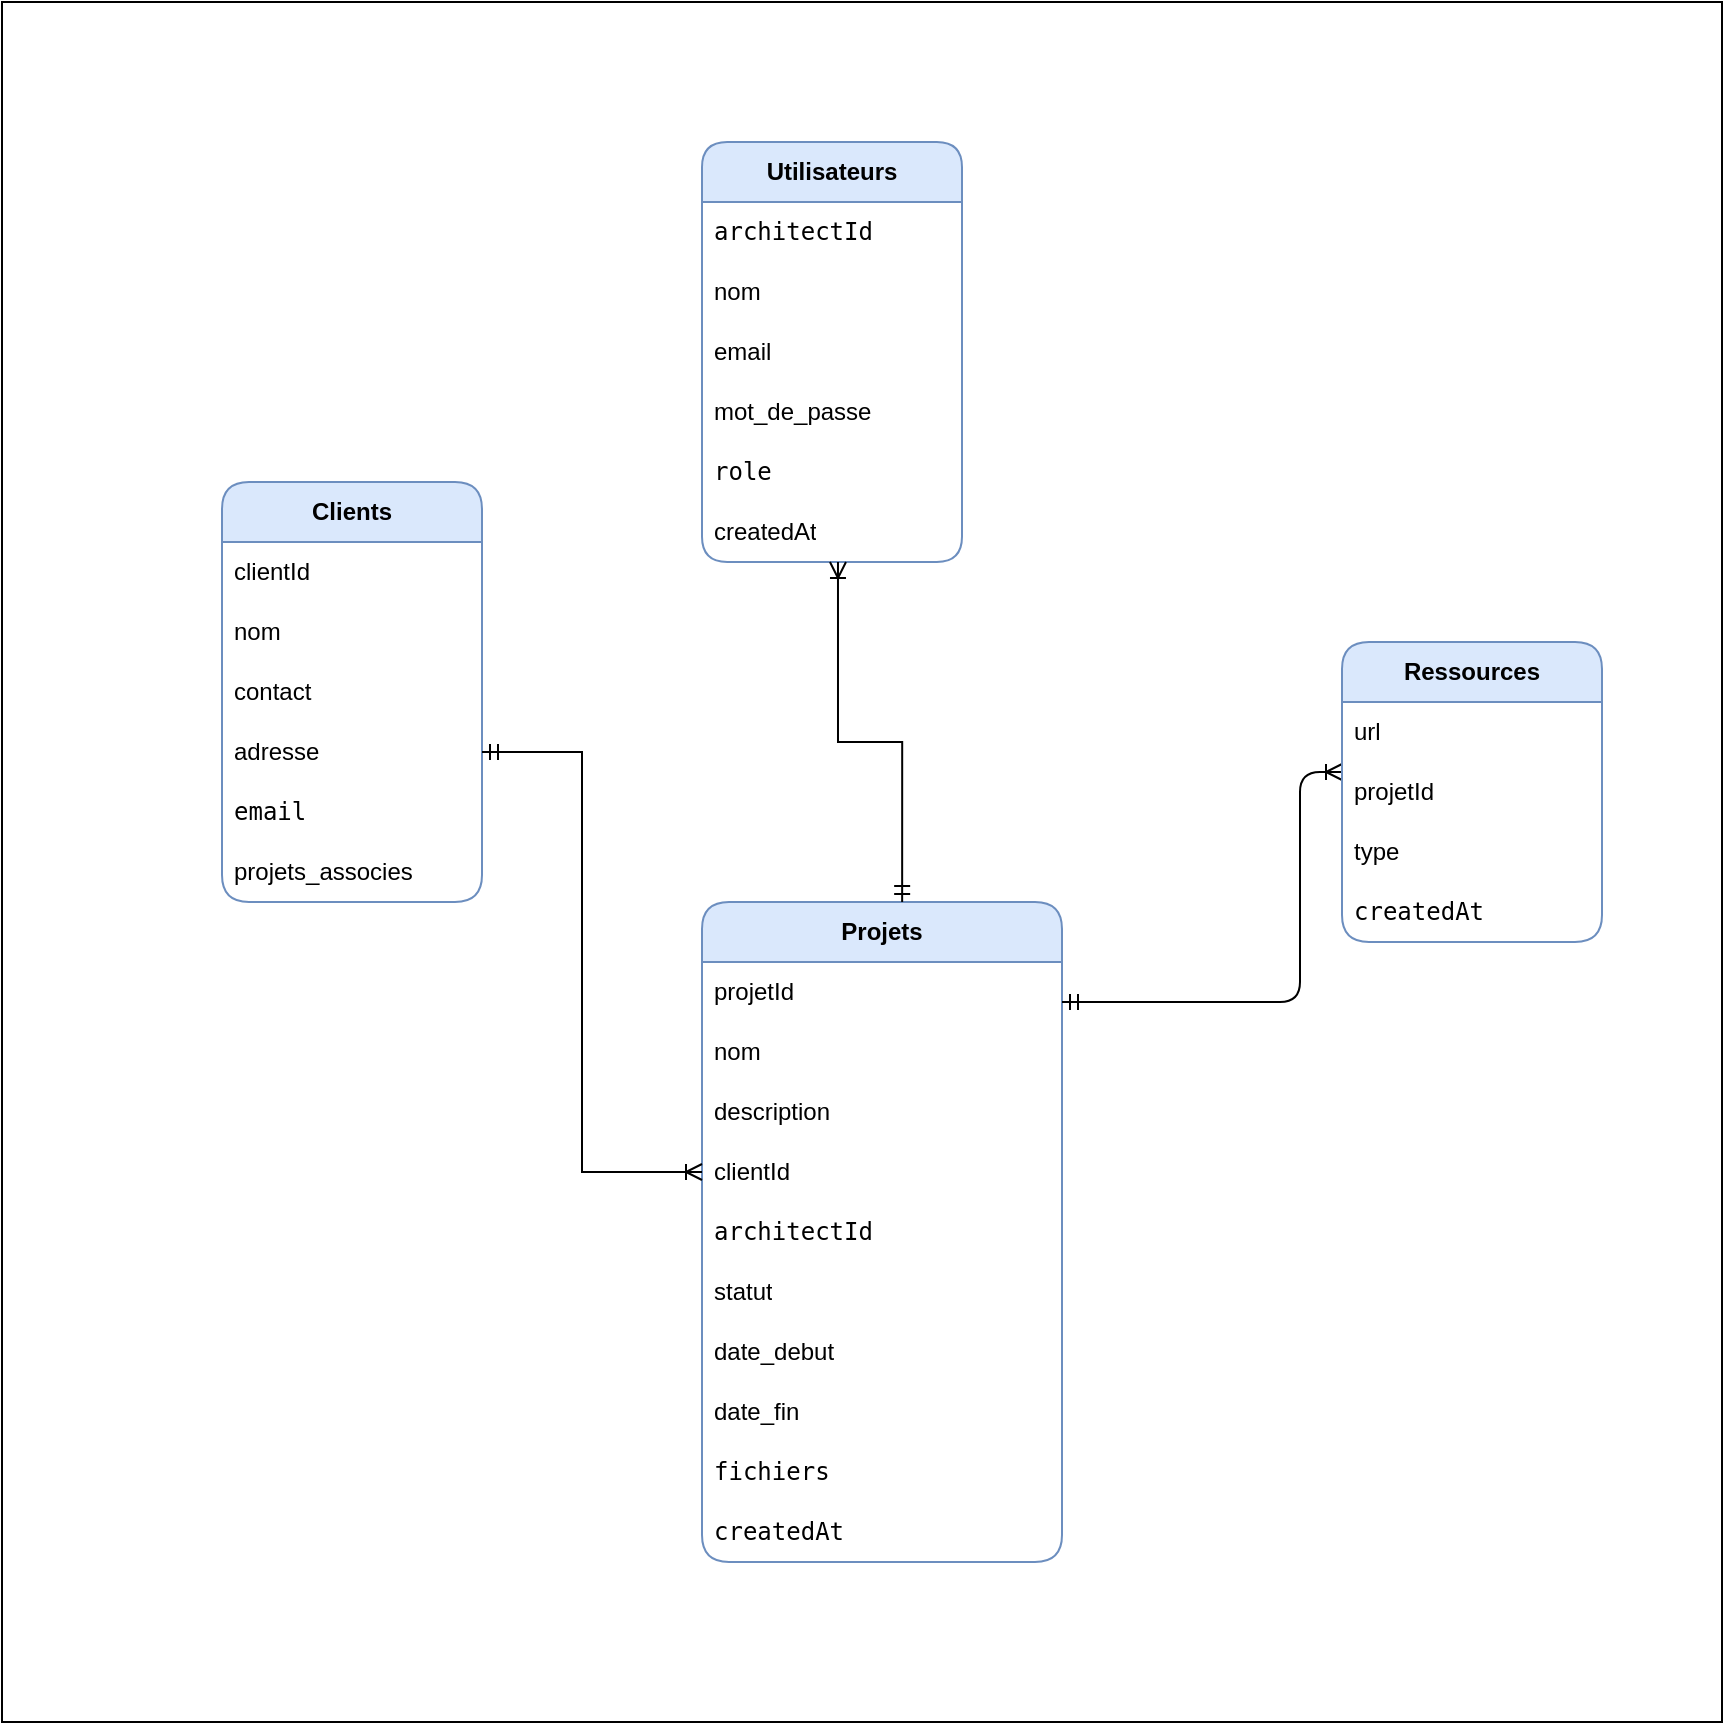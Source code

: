 <mxfile version="24.8.4">
  <diagram name="Page-1" id="gcERCdc71j_ptdc1VKXg">
    <mxGraphModel dx="2037" dy="1119" grid="1" gridSize="10" guides="1" tooltips="1" connect="1" arrows="1" fold="1" page="1" pageScale="1" pageWidth="827" pageHeight="1169" math="0" shadow="0">
      <root>
        <mxCell id="0" />
        <mxCell id="1" parent="0" />
        <mxCell id="Yw7mWfJsFS-c22KfxOxs-38" value="" style="rounded=0;whiteSpace=wrap;html=1;" vertex="1" parent="1">
          <mxGeometry x="30" y="20" width="860" height="860" as="geometry" />
        </mxCell>
        <mxCell id="Yw7mWfJsFS-c22KfxOxs-2" value="&lt;b&gt;Utilisateurs&lt;/b&gt;" style="swimlane;fontStyle=0;childLayout=stackLayout;horizontal=1;startSize=30;horizontalStack=0;resizeParent=1;resizeParentMax=0;resizeLast=0;collapsible=1;marginBottom=0;whiteSpace=wrap;html=1;swimlaneFillColor=default;rounded=1;fillColor=#dae8fc;strokeColor=#6c8ebf;swimlaneLine=1;arcSize=14;" vertex="1" parent="1">
          <mxGeometry x="380" y="90" width="130" height="210" as="geometry">
            <mxRectangle x="380" y="90" width="110" height="30" as="alternateBounds" />
          </mxGeometry>
        </mxCell>
        <mxCell id="Yw7mWfJsFS-c22KfxOxs-36" value="&lt;span style=&quot;font-family: monospace;&quot;&gt;architectId&lt;/span&gt;" style="text;strokeColor=none;fillColor=none;align=left;verticalAlign=middle;spacingLeft=4;spacingRight=4;overflow=hidden;points=[[0,0.5],[1,0.5]];portConstraint=eastwest;rotatable=0;whiteSpace=wrap;html=1;" vertex="1" parent="Yw7mWfJsFS-c22KfxOxs-2">
          <mxGeometry y="30" width="130" height="30" as="geometry" />
        </mxCell>
        <mxCell id="Yw7mWfJsFS-c22KfxOxs-3" value="nom" style="text;strokeColor=none;fillColor=none;align=left;verticalAlign=middle;spacingLeft=4;spacingRight=4;overflow=hidden;points=[[0,0.5],[1,0.5]];portConstraint=eastwest;rotatable=0;whiteSpace=wrap;html=1;" vertex="1" parent="Yw7mWfJsFS-c22KfxOxs-2">
          <mxGeometry y="60" width="130" height="30" as="geometry" />
        </mxCell>
        <mxCell id="Yw7mWfJsFS-c22KfxOxs-4" value="email" style="text;strokeColor=none;fillColor=none;align=left;verticalAlign=middle;spacingLeft=4;spacingRight=4;overflow=hidden;points=[[0,0.5],[1,0.5]];portConstraint=eastwest;rotatable=0;whiteSpace=wrap;html=1;" vertex="1" parent="Yw7mWfJsFS-c22KfxOxs-2">
          <mxGeometry y="90" width="130" height="30" as="geometry" />
        </mxCell>
        <mxCell id="Yw7mWfJsFS-c22KfxOxs-5" value="mot_de_passe" style="text;strokeColor=none;fillColor=none;align=left;verticalAlign=middle;spacingLeft=4;spacingRight=4;overflow=hidden;points=[[0,0.5],[1,0.5]];portConstraint=eastwest;rotatable=0;whiteSpace=wrap;html=1;" vertex="1" parent="Yw7mWfJsFS-c22KfxOxs-2">
          <mxGeometry y="120" width="130" height="30" as="geometry" />
        </mxCell>
        <mxCell id="Yw7mWfJsFS-c22KfxOxs-6" value="&lt;code&gt;role&lt;/code&gt;" style="text;strokeColor=none;fillColor=none;align=left;verticalAlign=middle;spacingLeft=4;spacingRight=4;overflow=hidden;points=[[0,0.5],[1,0.5]];portConstraint=eastwest;rotatable=0;whiteSpace=wrap;html=1;" vertex="1" parent="Yw7mWfJsFS-c22KfxOxs-2">
          <mxGeometry y="150" width="130" height="30" as="geometry" />
        </mxCell>
        <mxCell id="Yw7mWfJsFS-c22KfxOxs-7" value="createdAt" style="text;strokeColor=none;fillColor=none;align=left;verticalAlign=middle;spacingLeft=4;spacingRight=4;overflow=hidden;points=[[0,0.5],[1,0.5]];portConstraint=eastwest;rotatable=0;whiteSpace=wrap;html=1;" vertex="1" parent="Yw7mWfJsFS-c22KfxOxs-2">
          <mxGeometry y="180" width="130" height="30" as="geometry" />
        </mxCell>
        <mxCell id="Yw7mWfJsFS-c22KfxOxs-8" value="&lt;b&gt;Projets&lt;/b&gt;" style="swimlane;fontStyle=0;childLayout=stackLayout;horizontal=1;startSize=30;horizontalStack=0;resizeParent=1;resizeParentMax=0;resizeLast=0;collapsible=1;marginBottom=0;whiteSpace=wrap;html=1;rounded=1;fillColor=#dae8fc;strokeColor=#6c8ebf;swimlaneFillColor=default;" vertex="1" parent="1">
          <mxGeometry x="380" y="470" width="180" height="330" as="geometry" />
        </mxCell>
        <mxCell id="Yw7mWfJsFS-c22KfxOxs-31" value="projetId" style="text;strokeColor=none;fillColor=none;align=left;verticalAlign=middle;spacingLeft=4;spacingRight=4;overflow=hidden;points=[[0,0.5],[1,0.5]];portConstraint=eastwest;rotatable=0;whiteSpace=wrap;html=1;" vertex="1" parent="Yw7mWfJsFS-c22KfxOxs-8">
          <mxGeometry y="30" width="180" height="30" as="geometry" />
        </mxCell>
        <mxCell id="Yw7mWfJsFS-c22KfxOxs-9" value="nom" style="text;strokeColor=none;fillColor=none;align=left;verticalAlign=middle;spacingLeft=4;spacingRight=4;overflow=hidden;points=[[0,0.5],[1,0.5]];portConstraint=eastwest;rotatable=0;whiteSpace=wrap;html=1;" vertex="1" parent="Yw7mWfJsFS-c22KfxOxs-8">
          <mxGeometry y="60" width="180" height="30" as="geometry" />
        </mxCell>
        <mxCell id="Yw7mWfJsFS-c22KfxOxs-10" value="description" style="text;strokeColor=none;fillColor=none;align=left;verticalAlign=middle;spacingLeft=4;spacingRight=4;overflow=hidden;points=[[0,0.5],[1,0.5]];portConstraint=eastwest;rotatable=0;whiteSpace=wrap;html=1;" vertex="1" parent="Yw7mWfJsFS-c22KfxOxs-8">
          <mxGeometry y="90" width="180" height="30" as="geometry" />
        </mxCell>
        <mxCell id="Yw7mWfJsFS-c22KfxOxs-11" value="clientId" style="text;strokeColor=none;fillColor=none;align=left;verticalAlign=middle;spacingLeft=4;spacingRight=4;overflow=hidden;points=[[0,0.5],[1,0.5]];portConstraint=eastwest;rotatable=0;whiteSpace=wrap;html=1;" vertex="1" parent="Yw7mWfJsFS-c22KfxOxs-8">
          <mxGeometry y="120" width="180" height="30" as="geometry" />
        </mxCell>
        <mxCell id="Yw7mWfJsFS-c22KfxOxs-12" value="&lt;code&gt;architectId&lt;/code&gt;" style="text;strokeColor=none;fillColor=none;align=left;verticalAlign=middle;spacingLeft=4;spacingRight=4;overflow=hidden;points=[[0,0.5],[1,0.5]];portConstraint=eastwest;rotatable=0;whiteSpace=wrap;html=1;" vertex="1" parent="Yw7mWfJsFS-c22KfxOxs-8">
          <mxGeometry y="150" width="180" height="30" as="geometry" />
        </mxCell>
        <mxCell id="Yw7mWfJsFS-c22KfxOxs-13" value="statut" style="text;strokeColor=none;fillColor=none;align=left;verticalAlign=middle;spacingLeft=4;spacingRight=4;overflow=hidden;points=[[0,0.5],[1,0.5]];portConstraint=eastwest;rotatable=0;whiteSpace=wrap;html=1;" vertex="1" parent="Yw7mWfJsFS-c22KfxOxs-8">
          <mxGeometry y="180" width="180" height="30" as="geometry" />
        </mxCell>
        <mxCell id="Yw7mWfJsFS-c22KfxOxs-14" value="date_debut" style="text;strokeColor=none;fillColor=none;align=left;verticalAlign=middle;spacingLeft=4;spacingRight=4;overflow=hidden;points=[[0,0.5],[1,0.5]];portConstraint=eastwest;rotatable=0;whiteSpace=wrap;html=1;" vertex="1" parent="Yw7mWfJsFS-c22KfxOxs-8">
          <mxGeometry y="210" width="180" height="30" as="geometry" />
        </mxCell>
        <mxCell id="Yw7mWfJsFS-c22KfxOxs-15" value="date_fin" style="text;strokeColor=none;fillColor=none;align=left;verticalAlign=middle;spacingLeft=4;spacingRight=4;overflow=hidden;points=[[0,0.5],[1,0.5]];portConstraint=eastwest;rotatable=0;whiteSpace=wrap;html=1;" vertex="1" parent="Yw7mWfJsFS-c22KfxOxs-8">
          <mxGeometry y="240" width="180" height="30" as="geometry" />
        </mxCell>
        <mxCell id="Yw7mWfJsFS-c22KfxOxs-16" value="&lt;code&gt;fichiers&lt;/code&gt;" style="text;strokeColor=none;fillColor=none;align=left;verticalAlign=middle;spacingLeft=4;spacingRight=4;overflow=hidden;points=[[0,0.5],[1,0.5]];portConstraint=eastwest;rotatable=0;whiteSpace=wrap;html=1;" vertex="1" parent="Yw7mWfJsFS-c22KfxOxs-8">
          <mxGeometry y="270" width="180" height="30" as="geometry" />
        </mxCell>
        <mxCell id="Yw7mWfJsFS-c22KfxOxs-17" value="&lt;code&gt;createdAt&lt;/code&gt;" style="text;strokeColor=none;fillColor=none;align=left;verticalAlign=middle;spacingLeft=4;spacingRight=4;overflow=hidden;points=[[0,0.5],[1,0.5]];portConstraint=eastwest;rotatable=0;whiteSpace=wrap;html=1;" vertex="1" parent="Yw7mWfJsFS-c22KfxOxs-8">
          <mxGeometry y="300" width="180" height="30" as="geometry" />
        </mxCell>
        <mxCell id="Yw7mWfJsFS-c22KfxOxs-18" value="&lt;b&gt;Clients&lt;/b&gt;" style="swimlane;fontStyle=0;childLayout=stackLayout;horizontal=1;startSize=30;horizontalStack=0;resizeParent=1;resizeParentMax=0;resizeLast=0;collapsible=1;marginBottom=0;whiteSpace=wrap;html=1;rounded=1;swimlaneLine=1;fillColor=#dae8fc;strokeColor=#6c8ebf;swimlaneFillColor=default;" vertex="1" parent="1">
          <mxGeometry x="140" y="260" width="130" height="210" as="geometry" />
        </mxCell>
        <mxCell id="Yw7mWfJsFS-c22KfxOxs-32" value="clientId" style="text;strokeColor=none;fillColor=none;align=left;verticalAlign=middle;spacingLeft=4;spacingRight=4;overflow=hidden;points=[[0,0.5],[1,0.5]];portConstraint=eastwest;rotatable=0;whiteSpace=wrap;html=1;" vertex="1" parent="Yw7mWfJsFS-c22KfxOxs-18">
          <mxGeometry y="30" width="130" height="30" as="geometry" />
        </mxCell>
        <mxCell id="Yw7mWfJsFS-c22KfxOxs-19" value="nom" style="text;strokeColor=none;fillColor=none;align=left;verticalAlign=middle;spacingLeft=4;spacingRight=4;overflow=hidden;points=[[0,0.5],[1,0.5]];portConstraint=eastwest;rotatable=0;whiteSpace=wrap;html=1;" vertex="1" parent="Yw7mWfJsFS-c22KfxOxs-18">
          <mxGeometry y="60" width="130" height="30" as="geometry" />
        </mxCell>
        <mxCell id="Yw7mWfJsFS-c22KfxOxs-20" value="contact" style="text;strokeColor=none;fillColor=none;align=left;verticalAlign=middle;spacingLeft=4;spacingRight=4;overflow=hidden;points=[[0,0.5],[1,0.5]];portConstraint=eastwest;rotatable=0;whiteSpace=wrap;html=1;" vertex="1" parent="Yw7mWfJsFS-c22KfxOxs-18">
          <mxGeometry y="90" width="130" height="30" as="geometry" />
        </mxCell>
        <mxCell id="Yw7mWfJsFS-c22KfxOxs-21" value="adresse" style="text;strokeColor=none;fillColor=none;align=left;verticalAlign=middle;spacingLeft=4;spacingRight=4;overflow=hidden;points=[[0,0.5],[1,0.5]];portConstraint=eastwest;rotatable=0;whiteSpace=wrap;html=1;" vertex="1" parent="Yw7mWfJsFS-c22KfxOxs-18">
          <mxGeometry y="120" width="130" height="30" as="geometry" />
        </mxCell>
        <mxCell id="Yw7mWfJsFS-c22KfxOxs-22" value="&lt;code&gt;email&lt;/code&gt;" style="text;strokeColor=none;fillColor=none;align=left;verticalAlign=middle;spacingLeft=4;spacingRight=4;overflow=hidden;points=[[0,0.5],[1,0.5]];portConstraint=eastwest;rotatable=0;whiteSpace=wrap;html=1;" vertex="1" parent="Yw7mWfJsFS-c22KfxOxs-18">
          <mxGeometry y="150" width="130" height="30" as="geometry" />
        </mxCell>
        <mxCell id="Yw7mWfJsFS-c22KfxOxs-23" value="projets_associes" style="text;strokeColor=none;fillColor=none;align=left;verticalAlign=middle;spacingLeft=4;spacingRight=4;overflow=hidden;points=[[0,0.5],[1,0.5]];portConstraint=eastwest;rotatable=0;whiteSpace=wrap;html=1;" vertex="1" parent="Yw7mWfJsFS-c22KfxOxs-18">
          <mxGeometry y="180" width="130" height="30" as="geometry" />
        </mxCell>
        <mxCell id="Yw7mWfJsFS-c22KfxOxs-30" style="rounded=1;orthogonalLoop=1;jettySize=auto;html=1;edgeStyle=orthogonalEdgeStyle;endArrow=ERmandOne;endFill=0;jumpStyle=arc;curved=0;strokeColor=default;startArrow=ERoneToMany;startFill=0;" edge="1" parent="1" source="Yw7mWfJsFS-c22KfxOxs-24" target="Yw7mWfJsFS-c22KfxOxs-31">
          <mxGeometry relative="1" as="geometry">
            <Array as="points">
              <mxPoint x="679" y="405" />
              <mxPoint x="679" y="520" />
            </Array>
          </mxGeometry>
        </mxCell>
        <mxCell id="Yw7mWfJsFS-c22KfxOxs-24" value="&lt;strong&gt;Ressources&lt;/strong&gt;" style="swimlane;fontStyle=0;childLayout=stackLayout;horizontal=1;startSize=30;horizontalStack=0;resizeParent=1;resizeParentMax=0;resizeLast=0;collapsible=1;marginBottom=0;whiteSpace=wrap;html=1;rounded=1;fillColor=#dae8fc;strokeColor=#6c8ebf;swimlaneFillColor=default;" vertex="1" parent="1">
          <mxGeometry x="700" y="340" width="130" height="150" as="geometry" />
        </mxCell>
        <mxCell id="Yw7mWfJsFS-c22KfxOxs-25" value="url" style="text;strokeColor=none;fillColor=none;align=left;verticalAlign=middle;spacingLeft=4;spacingRight=4;overflow=hidden;points=[[0,0.5],[1,0.5]];portConstraint=eastwest;rotatable=0;whiteSpace=wrap;html=1;" vertex="1" parent="Yw7mWfJsFS-c22KfxOxs-24">
          <mxGeometry y="30" width="130" height="30" as="geometry" />
        </mxCell>
        <mxCell id="Yw7mWfJsFS-c22KfxOxs-26" value="projetId" style="text;strokeColor=none;fillColor=none;align=left;verticalAlign=middle;spacingLeft=4;spacingRight=4;overflow=hidden;points=[[0,0.5],[1,0.5]];portConstraint=eastwest;rotatable=0;whiteSpace=wrap;html=1;" vertex="1" parent="Yw7mWfJsFS-c22KfxOxs-24">
          <mxGeometry y="60" width="130" height="30" as="geometry" />
        </mxCell>
        <mxCell id="Yw7mWfJsFS-c22KfxOxs-27" value="type" style="text;strokeColor=none;fillColor=none;align=left;verticalAlign=middle;spacingLeft=4;spacingRight=4;overflow=hidden;points=[[0,0.5],[1,0.5]];portConstraint=eastwest;rotatable=0;whiteSpace=wrap;html=1;" vertex="1" parent="Yw7mWfJsFS-c22KfxOxs-24">
          <mxGeometry y="90" width="130" height="30" as="geometry" />
        </mxCell>
        <mxCell id="Yw7mWfJsFS-c22KfxOxs-28" value="&lt;code&gt;createdAt&lt;/code&gt;" style="text;strokeColor=none;fillColor=none;align=left;verticalAlign=middle;spacingLeft=4;spacingRight=4;overflow=hidden;points=[[0,0.5],[1,0.5]];portConstraint=eastwest;rotatable=0;whiteSpace=wrap;html=1;" vertex="1" parent="Yw7mWfJsFS-c22KfxOxs-24">
          <mxGeometry y="120" width="130" height="30" as="geometry" />
        </mxCell>
        <mxCell id="Yw7mWfJsFS-c22KfxOxs-35" style="edgeStyle=orthogonalEdgeStyle;rounded=0;orthogonalLoop=1;jettySize=auto;html=1;startArrow=ERmandOne;startFill=0;endArrow=ERoneToMany;endFill=0;entryX=0;entryY=0.5;entryDx=0;entryDy=0;" edge="1" parent="1" source="Yw7mWfJsFS-c22KfxOxs-21" target="Yw7mWfJsFS-c22KfxOxs-11">
          <mxGeometry relative="1" as="geometry">
            <mxPoint x="320" y="600" as="targetPoint" />
            <Array as="points">
              <mxPoint x="320" y="395" />
              <mxPoint x="320" y="605" />
            </Array>
          </mxGeometry>
        </mxCell>
        <mxCell id="Yw7mWfJsFS-c22KfxOxs-37" style="edgeStyle=orthogonalEdgeStyle;rounded=0;orthogonalLoop=1;jettySize=auto;html=1;entryX=0.556;entryY=0;entryDx=0;entryDy=0;entryPerimeter=0;exitX=0.523;exitY=1;exitDx=0;exitDy=0;exitPerimeter=0;endArrow=ERmandOne;endFill=0;startArrow=ERoneToMany;startFill=0;" edge="1" parent="1" source="Yw7mWfJsFS-c22KfxOxs-7" target="Yw7mWfJsFS-c22KfxOxs-8">
          <mxGeometry relative="1" as="geometry">
            <Array as="points">
              <mxPoint x="448" y="390" />
              <mxPoint x="480" y="390" />
            </Array>
          </mxGeometry>
        </mxCell>
      </root>
    </mxGraphModel>
  </diagram>
</mxfile>
